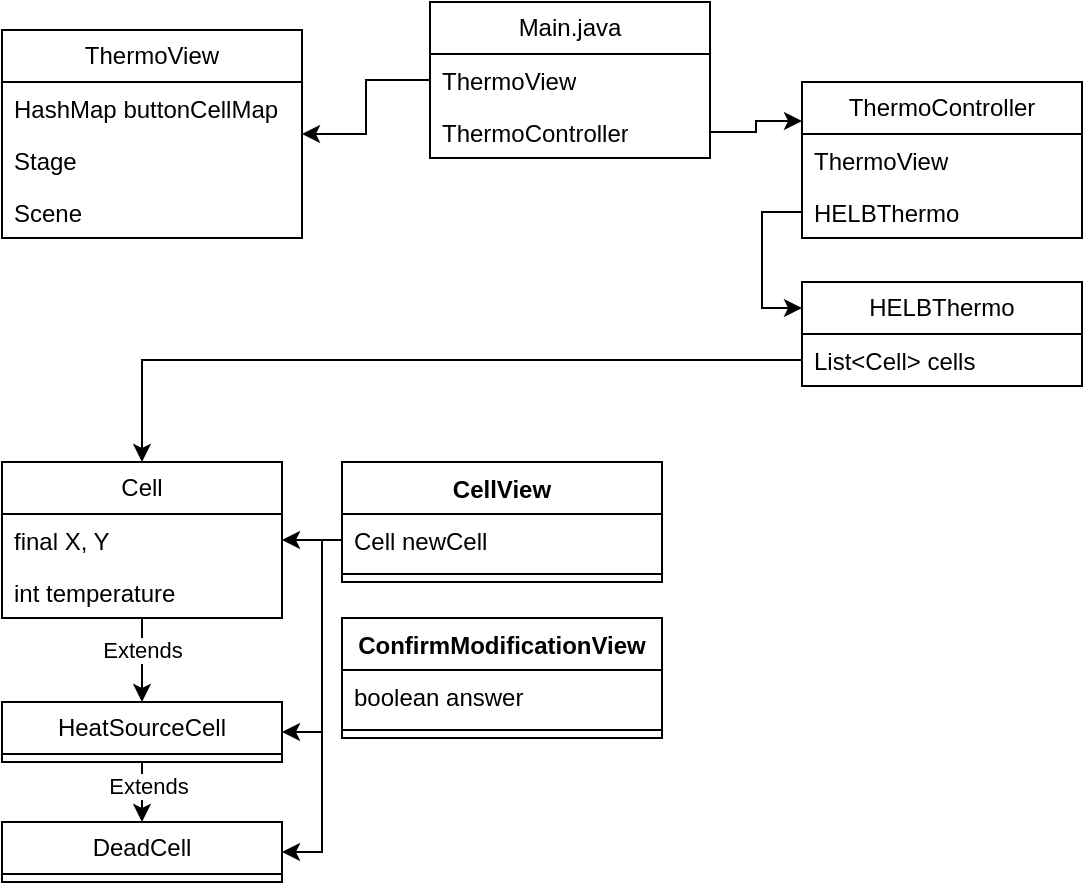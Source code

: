<mxfile version="24.3.1" type="device">
  <diagram name="Page-1" id="DAykyxcOaeygA7t74gGB">
    <mxGraphModel dx="1434" dy="746" grid="1" gridSize="10" guides="1" tooltips="1" connect="1" arrows="1" fold="1" page="1" pageScale="1" pageWidth="827" pageHeight="1169" math="0" shadow="0">
      <root>
        <mxCell id="0" />
        <mxCell id="1" parent="0" />
        <mxCell id="erBZesNRhyIR_BVVDn0a-1" value="&lt;div&gt;Main.java&lt;/div&gt;" style="swimlane;fontStyle=0;childLayout=stackLayout;horizontal=1;startSize=26;fillColor=none;horizontalStack=0;resizeParent=1;resizeParentMax=0;resizeLast=0;collapsible=1;marginBottom=0;whiteSpace=wrap;html=1;" vertex="1" parent="1">
          <mxGeometry x="344" y="40" width="140" height="78" as="geometry" />
        </mxCell>
        <mxCell id="erBZesNRhyIR_BVVDn0a-2" value="ThermoView" style="text;strokeColor=none;fillColor=none;align=left;verticalAlign=top;spacingLeft=4;spacingRight=4;overflow=hidden;rotatable=0;points=[[0,0.5],[1,0.5]];portConstraint=eastwest;whiteSpace=wrap;html=1;" vertex="1" parent="erBZesNRhyIR_BVVDn0a-1">
          <mxGeometry y="26" width="140" height="26" as="geometry" />
        </mxCell>
        <mxCell id="erBZesNRhyIR_BVVDn0a-3" value="ThermoController" style="text;strokeColor=none;fillColor=none;align=left;verticalAlign=top;spacingLeft=4;spacingRight=4;overflow=hidden;rotatable=0;points=[[0,0.5],[1,0.5]];portConstraint=eastwest;whiteSpace=wrap;html=1;" vertex="1" parent="erBZesNRhyIR_BVVDn0a-1">
          <mxGeometry y="52" width="140" height="26" as="geometry" />
        </mxCell>
        <mxCell id="erBZesNRhyIR_BVVDn0a-5" value="&lt;div&gt;ThermoController&lt;/div&gt;" style="swimlane;fontStyle=0;childLayout=stackLayout;horizontal=1;startSize=26;fillColor=none;horizontalStack=0;resizeParent=1;resizeParentMax=0;resizeLast=0;collapsible=1;marginBottom=0;whiteSpace=wrap;html=1;" vertex="1" parent="1">
          <mxGeometry x="530" y="80" width="140" height="78" as="geometry" />
        </mxCell>
        <mxCell id="erBZesNRhyIR_BVVDn0a-6" value="ThermoView" style="text;strokeColor=none;fillColor=none;align=left;verticalAlign=top;spacingLeft=4;spacingRight=4;overflow=hidden;rotatable=0;points=[[0,0.5],[1,0.5]];portConstraint=eastwest;whiteSpace=wrap;html=1;" vertex="1" parent="erBZesNRhyIR_BVVDn0a-5">
          <mxGeometry y="26" width="140" height="26" as="geometry" />
        </mxCell>
        <mxCell id="erBZesNRhyIR_BVVDn0a-11" value="HELBThermo" style="text;strokeColor=none;fillColor=none;align=left;verticalAlign=top;spacingLeft=4;spacingRight=4;overflow=hidden;rotatable=0;points=[[0,0.5],[1,0.5]];portConstraint=eastwest;whiteSpace=wrap;html=1;" vertex="1" parent="erBZesNRhyIR_BVVDn0a-5">
          <mxGeometry y="52" width="140" height="26" as="geometry" />
        </mxCell>
        <mxCell id="erBZesNRhyIR_BVVDn0a-8" style="edgeStyle=orthogonalEdgeStyle;rounded=0;orthogonalLoop=1;jettySize=auto;html=1;entryX=0;entryY=0.25;entryDx=0;entryDy=0;" edge="1" parent="1" source="erBZesNRhyIR_BVVDn0a-3" target="erBZesNRhyIR_BVVDn0a-5">
          <mxGeometry relative="1" as="geometry" />
        </mxCell>
        <mxCell id="erBZesNRhyIR_BVVDn0a-9" value="&lt;div&gt;HELBThermo&lt;/div&gt;" style="swimlane;fontStyle=0;childLayout=stackLayout;horizontal=1;startSize=26;fillColor=none;horizontalStack=0;resizeParent=1;resizeParentMax=0;resizeLast=0;collapsible=1;marginBottom=0;whiteSpace=wrap;html=1;" vertex="1" parent="1">
          <mxGeometry x="530" y="180" width="140" height="52" as="geometry" />
        </mxCell>
        <mxCell id="erBZesNRhyIR_BVVDn0a-22" value="List&amp;lt;Cell&amp;gt; cells" style="text;strokeColor=none;fillColor=none;align=left;verticalAlign=top;spacingLeft=4;spacingRight=4;overflow=hidden;rotatable=0;points=[[0,0.5],[1,0.5]];portConstraint=eastwest;whiteSpace=wrap;html=1;" vertex="1" parent="erBZesNRhyIR_BVVDn0a-9">
          <mxGeometry y="26" width="140" height="26" as="geometry" />
        </mxCell>
        <mxCell id="erBZesNRhyIR_BVVDn0a-14" style="edgeStyle=orthogonalEdgeStyle;rounded=0;orthogonalLoop=1;jettySize=auto;html=1;entryX=0;entryY=0.25;entryDx=0;entryDy=0;" edge="1" parent="1" source="erBZesNRhyIR_BVVDn0a-11" target="erBZesNRhyIR_BVVDn0a-9">
          <mxGeometry relative="1" as="geometry" />
        </mxCell>
        <mxCell id="erBZesNRhyIR_BVVDn0a-15" value="&lt;div&gt;ThermoView&lt;/div&gt;" style="swimlane;fontStyle=0;childLayout=stackLayout;horizontal=1;startSize=26;fillColor=none;horizontalStack=0;resizeParent=1;resizeParentMax=0;resizeLast=0;collapsible=1;marginBottom=0;whiteSpace=wrap;html=1;" vertex="1" parent="1">
          <mxGeometry x="130" y="54" width="150" height="104" as="geometry" />
        </mxCell>
        <mxCell id="erBZesNRhyIR_BVVDn0a-16" value="HashMap buttonCellMap" style="text;strokeColor=none;fillColor=none;align=left;verticalAlign=top;spacingLeft=4;spacingRight=4;overflow=hidden;rotatable=0;points=[[0,0.5],[1,0.5]];portConstraint=eastwest;whiteSpace=wrap;html=1;" vertex="1" parent="erBZesNRhyIR_BVVDn0a-15">
          <mxGeometry y="26" width="150" height="26" as="geometry" />
        </mxCell>
        <mxCell id="erBZesNRhyIR_BVVDn0a-18" value="Stage" style="text;strokeColor=none;fillColor=none;align=left;verticalAlign=top;spacingLeft=4;spacingRight=4;overflow=hidden;rotatable=0;points=[[0,0.5],[1,0.5]];portConstraint=eastwest;whiteSpace=wrap;html=1;" vertex="1" parent="erBZesNRhyIR_BVVDn0a-15">
          <mxGeometry y="52" width="150" height="26" as="geometry" />
        </mxCell>
        <mxCell id="erBZesNRhyIR_BVVDn0a-19" value="Scene" style="text;strokeColor=none;fillColor=none;align=left;verticalAlign=top;spacingLeft=4;spacingRight=4;overflow=hidden;rotatable=0;points=[[0,0.5],[1,0.5]];portConstraint=eastwest;whiteSpace=wrap;html=1;" vertex="1" parent="erBZesNRhyIR_BVVDn0a-15">
          <mxGeometry y="78" width="150" height="26" as="geometry" />
        </mxCell>
        <mxCell id="erBZesNRhyIR_BVVDn0a-21" style="edgeStyle=orthogonalEdgeStyle;rounded=0;orthogonalLoop=1;jettySize=auto;html=1;" edge="1" parent="1" source="erBZesNRhyIR_BVVDn0a-2" target="erBZesNRhyIR_BVVDn0a-15">
          <mxGeometry relative="1" as="geometry" />
        </mxCell>
        <mxCell id="erBZesNRhyIR_BVVDn0a-30" style="edgeStyle=orthogonalEdgeStyle;rounded=0;orthogonalLoop=1;jettySize=auto;html=1;entryX=0.5;entryY=0;entryDx=0;entryDy=0;" edge="1" parent="1" source="erBZesNRhyIR_BVVDn0a-23" target="erBZesNRhyIR_BVVDn0a-27">
          <mxGeometry relative="1" as="geometry" />
        </mxCell>
        <mxCell id="erBZesNRhyIR_BVVDn0a-31" value="Extends" style="edgeLabel;html=1;align=center;verticalAlign=middle;resizable=0;points=[];" vertex="1" connectable="0" parent="erBZesNRhyIR_BVVDn0a-30">
          <mxGeometry x="-0.238" relative="1" as="geometry">
            <mxPoint as="offset" />
          </mxGeometry>
        </mxCell>
        <mxCell id="erBZesNRhyIR_BVVDn0a-23" value="Cell" style="swimlane;fontStyle=0;childLayout=stackLayout;horizontal=1;startSize=26;fillColor=none;horizontalStack=0;resizeParent=1;resizeParentMax=0;resizeLast=0;collapsible=1;marginBottom=0;whiteSpace=wrap;html=1;" vertex="1" parent="1">
          <mxGeometry x="130" y="270" width="140" height="78" as="geometry" />
        </mxCell>
        <mxCell id="erBZesNRhyIR_BVVDn0a-24" value="final X, Y" style="text;strokeColor=none;fillColor=none;align=left;verticalAlign=top;spacingLeft=4;spacingRight=4;overflow=hidden;rotatable=0;points=[[0,0.5],[1,0.5]];portConstraint=eastwest;whiteSpace=wrap;html=1;" vertex="1" parent="erBZesNRhyIR_BVVDn0a-23">
          <mxGeometry y="26" width="140" height="26" as="geometry" />
        </mxCell>
        <mxCell id="erBZesNRhyIR_BVVDn0a-25" value="int temperature" style="text;strokeColor=none;fillColor=none;align=left;verticalAlign=top;spacingLeft=4;spacingRight=4;overflow=hidden;rotatable=0;points=[[0,0.5],[1,0.5]];portConstraint=eastwest;whiteSpace=wrap;html=1;" vertex="1" parent="erBZesNRhyIR_BVVDn0a-23">
          <mxGeometry y="52" width="140" height="26" as="geometry" />
        </mxCell>
        <mxCell id="erBZesNRhyIR_BVVDn0a-33" style="edgeStyle=orthogonalEdgeStyle;rounded=0;orthogonalLoop=1;jettySize=auto;html=1;" edge="1" parent="1" source="erBZesNRhyIR_BVVDn0a-27" target="erBZesNRhyIR_BVVDn0a-32">
          <mxGeometry relative="1" as="geometry" />
        </mxCell>
        <mxCell id="erBZesNRhyIR_BVVDn0a-34" value="Extends" style="edgeLabel;html=1;align=center;verticalAlign=middle;resizable=0;points=[];" vertex="1" connectable="0" parent="erBZesNRhyIR_BVVDn0a-33">
          <mxGeometry x="0.28" y="3" relative="1" as="geometry">
            <mxPoint as="offset" />
          </mxGeometry>
        </mxCell>
        <mxCell id="erBZesNRhyIR_BVVDn0a-27" value="HeatSourceCell" style="swimlane;fontStyle=0;childLayout=stackLayout;horizontal=1;startSize=26;fillColor=none;horizontalStack=0;resizeParent=1;resizeParentMax=0;resizeLast=0;collapsible=1;marginBottom=0;whiteSpace=wrap;html=1;" vertex="1" parent="1">
          <mxGeometry x="130" y="390" width="140" height="30" as="geometry" />
        </mxCell>
        <mxCell id="erBZesNRhyIR_BVVDn0a-32" value="DeadCell" style="swimlane;fontStyle=0;childLayout=stackLayout;horizontal=1;startSize=26;fillColor=none;horizontalStack=0;resizeParent=1;resizeParentMax=0;resizeLast=0;collapsible=1;marginBottom=0;whiteSpace=wrap;html=1;" vertex="1" parent="1">
          <mxGeometry x="130" y="450" width="140" height="30" as="geometry" />
        </mxCell>
        <mxCell id="erBZesNRhyIR_BVVDn0a-35" value="CellView" style="swimlane;fontStyle=1;align=center;verticalAlign=top;childLayout=stackLayout;horizontal=1;startSize=26;horizontalStack=0;resizeParent=1;resizeParentMax=0;resizeLast=0;collapsible=1;marginBottom=0;whiteSpace=wrap;html=1;" vertex="1" parent="1">
          <mxGeometry x="300" y="270" width="160" height="60" as="geometry" />
        </mxCell>
        <mxCell id="erBZesNRhyIR_BVVDn0a-36" value="Cell newCell" style="text;strokeColor=none;fillColor=none;align=left;verticalAlign=top;spacingLeft=4;spacingRight=4;overflow=hidden;rotatable=0;points=[[0,0.5],[1,0.5]];portConstraint=eastwest;whiteSpace=wrap;html=1;" vertex="1" parent="erBZesNRhyIR_BVVDn0a-35">
          <mxGeometry y="26" width="160" height="26" as="geometry" />
        </mxCell>
        <mxCell id="erBZesNRhyIR_BVVDn0a-37" value="" style="line;strokeWidth=1;fillColor=none;align=left;verticalAlign=middle;spacingTop=-1;spacingLeft=3;spacingRight=3;rotatable=0;labelPosition=right;points=[];portConstraint=eastwest;strokeColor=inherit;" vertex="1" parent="erBZesNRhyIR_BVVDn0a-35">
          <mxGeometry y="52" width="160" height="8" as="geometry" />
        </mxCell>
        <mxCell id="erBZesNRhyIR_BVVDn0a-39" style="edgeStyle=orthogonalEdgeStyle;rounded=0;orthogonalLoop=1;jettySize=auto;html=1;" edge="1" parent="1" source="erBZesNRhyIR_BVVDn0a-36" target="erBZesNRhyIR_BVVDn0a-23">
          <mxGeometry relative="1" as="geometry" />
        </mxCell>
        <mxCell id="erBZesNRhyIR_BVVDn0a-40" style="edgeStyle=orthogonalEdgeStyle;rounded=0;orthogonalLoop=1;jettySize=auto;html=1;entryX=1;entryY=0.5;entryDx=0;entryDy=0;" edge="1" parent="1" source="erBZesNRhyIR_BVVDn0a-36" target="erBZesNRhyIR_BVVDn0a-27">
          <mxGeometry relative="1" as="geometry">
            <Array as="points">
              <mxPoint x="290" y="309" />
              <mxPoint x="290" y="405" />
            </Array>
          </mxGeometry>
        </mxCell>
        <mxCell id="erBZesNRhyIR_BVVDn0a-41" style="edgeStyle=orthogonalEdgeStyle;rounded=0;orthogonalLoop=1;jettySize=auto;html=1;entryX=1;entryY=0.5;entryDx=0;entryDy=0;" edge="1" parent="1" source="erBZesNRhyIR_BVVDn0a-36" target="erBZesNRhyIR_BVVDn0a-32">
          <mxGeometry relative="1" as="geometry">
            <Array as="points">
              <mxPoint x="290" y="309" />
              <mxPoint x="290" y="465" />
            </Array>
          </mxGeometry>
        </mxCell>
        <mxCell id="erBZesNRhyIR_BVVDn0a-42" value="ConfirmModificationView" style="swimlane;fontStyle=1;align=center;verticalAlign=top;childLayout=stackLayout;horizontal=1;startSize=26;horizontalStack=0;resizeParent=1;resizeParentMax=0;resizeLast=0;collapsible=1;marginBottom=0;whiteSpace=wrap;html=1;" vertex="1" parent="1">
          <mxGeometry x="300" y="348" width="160" height="60" as="geometry" />
        </mxCell>
        <mxCell id="erBZesNRhyIR_BVVDn0a-43" value="boolean answer" style="text;strokeColor=none;fillColor=none;align=left;verticalAlign=top;spacingLeft=4;spacingRight=4;overflow=hidden;rotatable=0;points=[[0,0.5],[1,0.5]];portConstraint=eastwest;whiteSpace=wrap;html=1;" vertex="1" parent="erBZesNRhyIR_BVVDn0a-42">
          <mxGeometry y="26" width="160" height="26" as="geometry" />
        </mxCell>
        <mxCell id="erBZesNRhyIR_BVVDn0a-44" value="" style="line;strokeWidth=1;fillColor=none;align=left;verticalAlign=middle;spacingTop=-1;spacingLeft=3;spacingRight=3;rotatable=0;labelPosition=right;points=[];portConstraint=eastwest;strokeColor=inherit;" vertex="1" parent="erBZesNRhyIR_BVVDn0a-42">
          <mxGeometry y="52" width="160" height="8" as="geometry" />
        </mxCell>
        <mxCell id="erBZesNRhyIR_BVVDn0a-47" style="edgeStyle=orthogonalEdgeStyle;rounded=0;orthogonalLoop=1;jettySize=auto;html=1;" edge="1" parent="1" source="erBZesNRhyIR_BVVDn0a-22" target="erBZesNRhyIR_BVVDn0a-23">
          <mxGeometry relative="1" as="geometry" />
        </mxCell>
      </root>
    </mxGraphModel>
  </diagram>
</mxfile>
